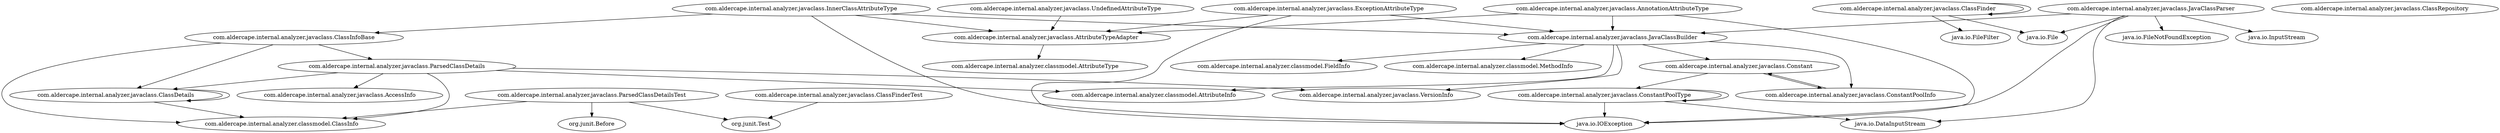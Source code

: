 digraph G {
"com.aldercape.internal.analyzer.javaclass.AccessInfo" [label="com.aldercape.internal.analyzer.javaclass.AccessInfo"];
"com.aldercape.internal.analyzer.javaclass.AnnotationAttributeType" [label="com.aldercape.internal.analyzer.javaclass.AnnotationAttributeType"];
"com.aldercape.internal.analyzer.javaclass.AttributeTypeAdapter" [label="com.aldercape.internal.analyzer.javaclass.AttributeTypeAdapter"];
"com.aldercape.internal.analyzer.javaclass.ClassDetails" [label="com.aldercape.internal.analyzer.javaclass.ClassDetails"];
"com.aldercape.internal.analyzer.javaclass.ClassFinder" [label="com.aldercape.internal.analyzer.javaclass.ClassFinder"];
"com.aldercape.internal.analyzer.javaclass.ClassFinderTest" [label="com.aldercape.internal.analyzer.javaclass.ClassFinderTest"];
"com.aldercape.internal.analyzer.javaclass.ClassInfoBase" [label="com.aldercape.internal.analyzer.javaclass.ClassInfoBase"];
"com.aldercape.internal.analyzer.javaclass.ClassRepository" [label="com.aldercape.internal.analyzer.javaclass.ClassRepository"];
"com.aldercape.internal.analyzer.javaclass.Constant" [label="com.aldercape.internal.analyzer.javaclass.Constant"];
"com.aldercape.internal.analyzer.javaclass.ConstantPoolInfo" [label="com.aldercape.internal.analyzer.javaclass.ConstantPoolInfo"];
"com.aldercape.internal.analyzer.javaclass.ConstantPoolType" [label="com.aldercape.internal.analyzer.javaclass.ConstantPoolType"];
"com.aldercape.internal.analyzer.javaclass.ExceptionAttributeType" [label="com.aldercape.internal.analyzer.javaclass.ExceptionAttributeType"];
"com.aldercape.internal.analyzer.javaclass.InnerClassAttributeType" [label="com.aldercape.internal.analyzer.javaclass.InnerClassAttributeType"];
"com.aldercape.internal.analyzer.javaclass.JavaClassBuilder" [label="com.aldercape.internal.analyzer.javaclass.JavaClassBuilder"];
"com.aldercape.internal.analyzer.javaclass.JavaClassParser" [label="com.aldercape.internal.analyzer.javaclass.JavaClassParser"];
"com.aldercape.internal.analyzer.javaclass.ParsedClassDetails" [label="com.aldercape.internal.analyzer.javaclass.ParsedClassDetails"];
"com.aldercape.internal.analyzer.javaclass.ParsedClassDetailsTest" [label="com.aldercape.internal.analyzer.javaclass.ParsedClassDetailsTest"];
"com.aldercape.internal.analyzer.javaclass.UndefinedAttributeType" [label="com.aldercape.internal.analyzer.javaclass.UndefinedAttributeType"];
"com.aldercape.internal.analyzer.javaclass.VersionInfo" [label="com.aldercape.internal.analyzer.javaclass.VersionInfo"];
"com.aldercape.internal.analyzer.javaclass.AnnotationAttributeType" -> "com.aldercape.internal.analyzer.javaclass.AttributeTypeAdapter";
"com.aldercape.internal.analyzer.javaclass.AnnotationAttributeType" -> "com.aldercape.internal.analyzer.javaclass.JavaClassBuilder";
"com.aldercape.internal.analyzer.javaclass.AnnotationAttributeType" -> "java.io.IOException";
"com.aldercape.internal.analyzer.javaclass.AttributeTypeAdapter" -> "com.aldercape.internal.analyzer.classmodel.AttributeType";
"com.aldercape.internal.analyzer.javaclass.ClassDetails" -> "com.aldercape.internal.analyzer.classmodel.ClassInfo";
"com.aldercape.internal.analyzer.javaclass.ClassDetails" -> "com.aldercape.internal.analyzer.javaclass.ClassDetails";
"com.aldercape.internal.analyzer.javaclass.ClassFinder" -> "com.aldercape.internal.analyzer.javaclass.ClassFinder";
"com.aldercape.internal.analyzer.javaclass.ClassFinder" -> "java.io.File";
"com.aldercape.internal.analyzer.javaclass.ClassFinder" -> "java.io.FileFilter";
"com.aldercape.internal.analyzer.javaclass.ClassFinderTest" -> "org.junit.Test";
"com.aldercape.internal.analyzer.javaclass.ClassInfoBase" -> "com.aldercape.internal.analyzer.classmodel.ClassInfo";
"com.aldercape.internal.analyzer.javaclass.ClassInfoBase" -> "com.aldercape.internal.analyzer.javaclass.ClassDetails";
"com.aldercape.internal.analyzer.javaclass.ClassInfoBase" -> "com.aldercape.internal.analyzer.javaclass.ParsedClassDetails";
"com.aldercape.internal.analyzer.javaclass.Constant" -> "com.aldercape.internal.analyzer.javaclass.ConstantPoolInfo";
"com.aldercape.internal.analyzer.javaclass.Constant" -> "com.aldercape.internal.analyzer.javaclass.ConstantPoolType";
"com.aldercape.internal.analyzer.javaclass.ConstantPoolInfo" -> "com.aldercape.internal.analyzer.javaclass.Constant";
"com.aldercape.internal.analyzer.javaclass.ConstantPoolType" -> "com.aldercape.internal.analyzer.javaclass.ConstantPoolType";
"com.aldercape.internal.analyzer.javaclass.ConstantPoolType" -> "java.io.DataInputStream";
"com.aldercape.internal.analyzer.javaclass.ConstantPoolType" -> "java.io.IOException";
"com.aldercape.internal.analyzer.javaclass.ExceptionAttributeType" -> "com.aldercape.internal.analyzer.javaclass.AttributeTypeAdapter";
"com.aldercape.internal.analyzer.javaclass.ExceptionAttributeType" -> "com.aldercape.internal.analyzer.javaclass.JavaClassBuilder";
"com.aldercape.internal.analyzer.javaclass.ExceptionAttributeType" -> "java.io.IOException";
"com.aldercape.internal.analyzer.javaclass.InnerClassAttributeType" -> "com.aldercape.internal.analyzer.javaclass.AttributeTypeAdapter";
"com.aldercape.internal.analyzer.javaclass.InnerClassAttributeType" -> "com.aldercape.internal.analyzer.javaclass.ClassInfoBase";
"com.aldercape.internal.analyzer.javaclass.InnerClassAttributeType" -> "com.aldercape.internal.analyzer.javaclass.JavaClassBuilder";
"com.aldercape.internal.analyzer.javaclass.InnerClassAttributeType" -> "java.io.IOException";
"com.aldercape.internal.analyzer.javaclass.JavaClassBuilder" -> "com.aldercape.internal.analyzer.classmodel.AttributeInfo";
"com.aldercape.internal.analyzer.javaclass.JavaClassBuilder" -> "com.aldercape.internal.analyzer.classmodel.FieldInfo";
"com.aldercape.internal.analyzer.javaclass.JavaClassBuilder" -> "com.aldercape.internal.analyzer.classmodel.MethodInfo";
"com.aldercape.internal.analyzer.javaclass.JavaClassBuilder" -> "com.aldercape.internal.analyzer.javaclass.Constant";
"com.aldercape.internal.analyzer.javaclass.JavaClassBuilder" -> "com.aldercape.internal.analyzer.javaclass.ConstantPoolInfo";
"com.aldercape.internal.analyzer.javaclass.JavaClassBuilder" -> "com.aldercape.internal.analyzer.javaclass.VersionInfo";
"com.aldercape.internal.analyzer.javaclass.JavaClassParser" -> "com.aldercape.internal.analyzer.javaclass.JavaClassBuilder";
"com.aldercape.internal.analyzer.javaclass.JavaClassParser" -> "java.io.DataInputStream";
"com.aldercape.internal.analyzer.javaclass.JavaClassParser" -> "java.io.File";
"com.aldercape.internal.analyzer.javaclass.JavaClassParser" -> "java.io.FileNotFoundException";
"com.aldercape.internal.analyzer.javaclass.JavaClassParser" -> "java.io.IOException";
"com.aldercape.internal.analyzer.javaclass.JavaClassParser" -> "java.io.InputStream";
"com.aldercape.internal.analyzer.javaclass.ParsedClassDetails" -> "com.aldercape.internal.analyzer.classmodel.AttributeInfo";
"com.aldercape.internal.analyzer.javaclass.ParsedClassDetails" -> "com.aldercape.internal.analyzer.classmodel.ClassInfo";
"com.aldercape.internal.analyzer.javaclass.ParsedClassDetails" -> "com.aldercape.internal.analyzer.javaclass.AccessInfo";
"com.aldercape.internal.analyzer.javaclass.ParsedClassDetails" -> "com.aldercape.internal.analyzer.javaclass.ClassDetails";
"com.aldercape.internal.analyzer.javaclass.ParsedClassDetails" -> "com.aldercape.internal.analyzer.javaclass.VersionInfo";
"com.aldercape.internal.analyzer.javaclass.ParsedClassDetailsTest" -> "com.aldercape.internal.analyzer.classmodel.ClassInfo";
"com.aldercape.internal.analyzer.javaclass.ParsedClassDetailsTest" -> "org.junit.Before";
"com.aldercape.internal.analyzer.javaclass.ParsedClassDetailsTest" -> "org.junit.Test";
"com.aldercape.internal.analyzer.javaclass.UndefinedAttributeType" -> "com.aldercape.internal.analyzer.javaclass.AttributeTypeAdapter";
}
